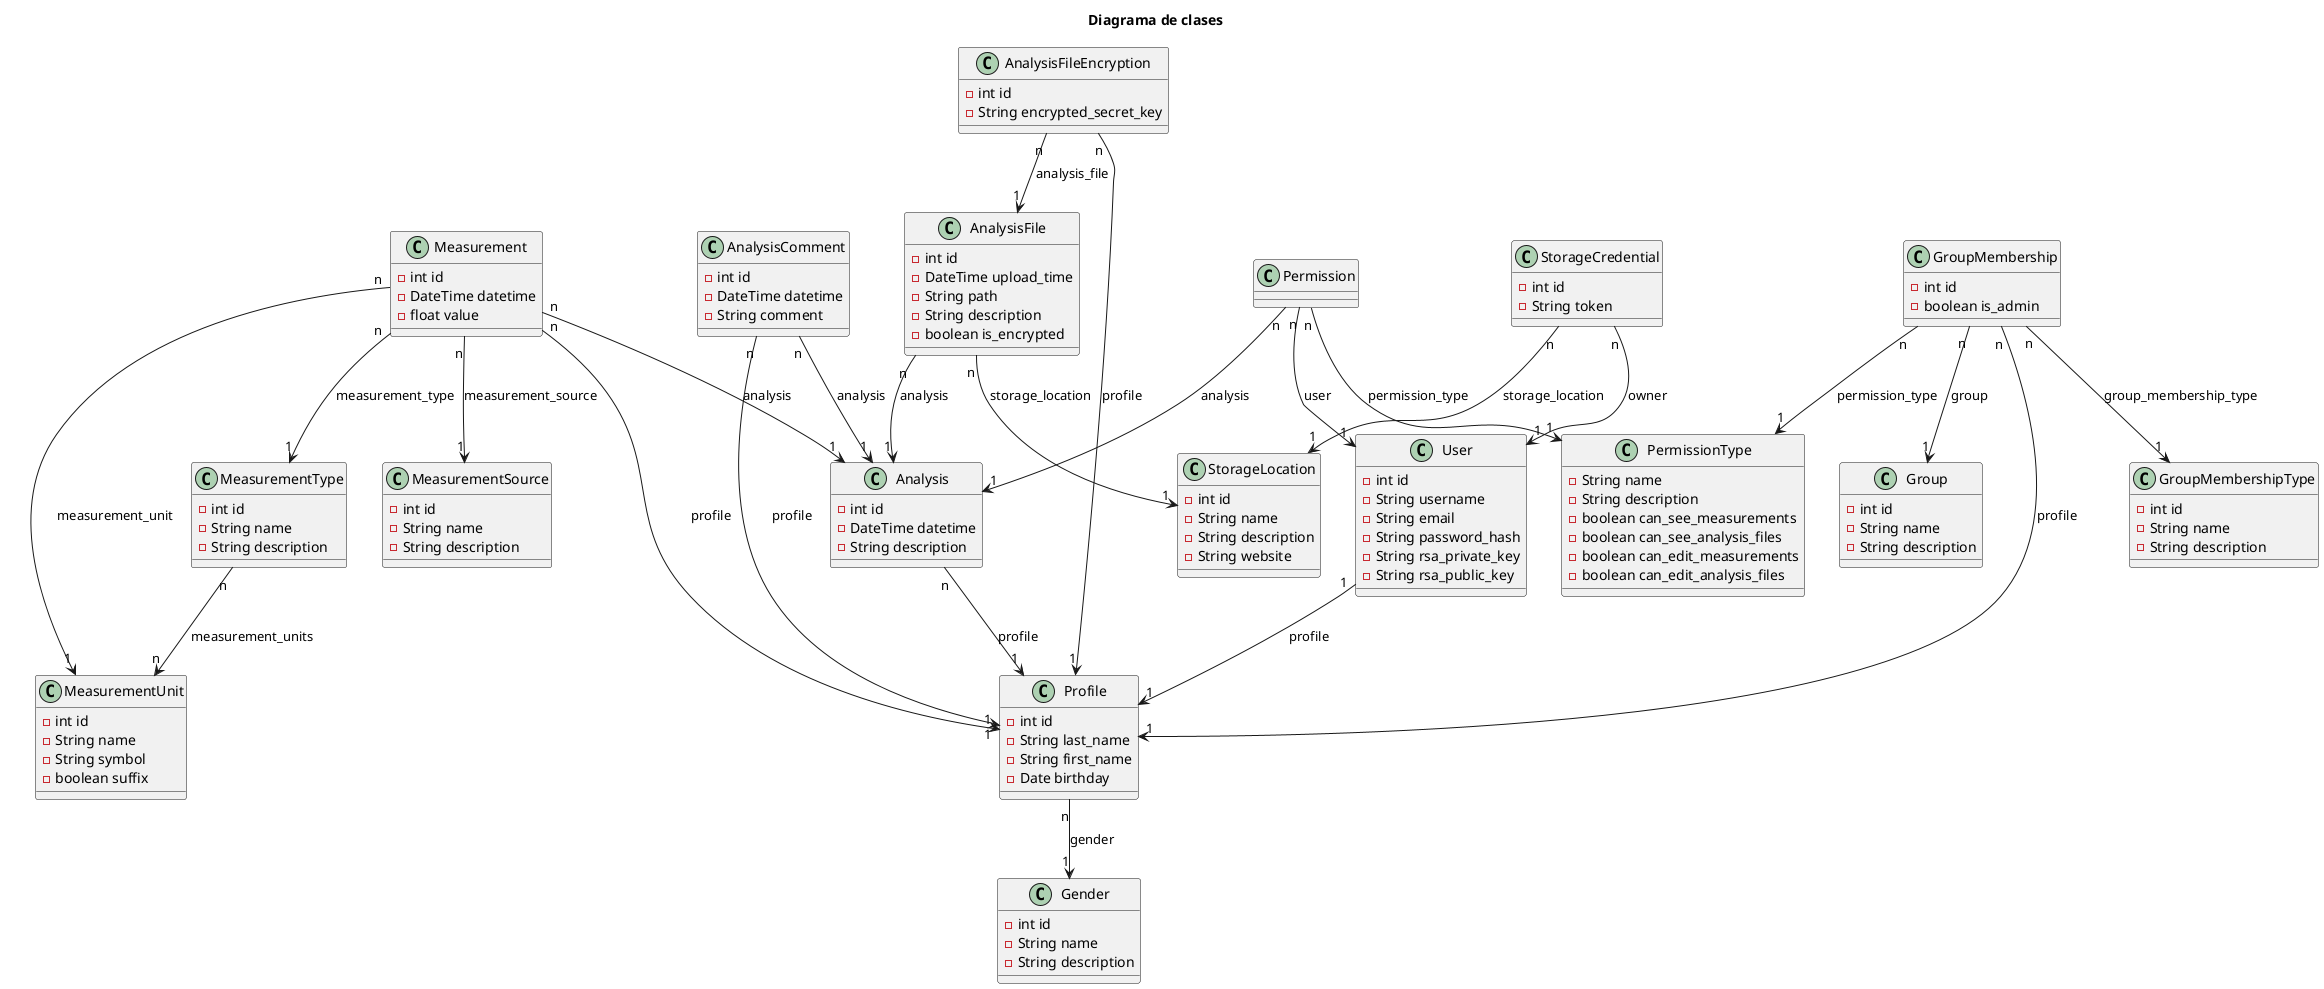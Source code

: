 @startuml diagramaClases.png

title Diagrama de clases

class Gender {
    -int id
    -String name
    -String description
}

class Measurement {
    -int id
    -DateTime datetime
    -float value
}

class MeasurementUnit {
    -int id
    -String name
    -String symbol
    -boolean suffix
}

class MeasurementType {
    -int id
    -String name
    -String description
}

class MeasurementSource {
    -int id
    -String name
    -String description
}

class Profile {
    -int id
    -String last_name
    -String first_name
    -Date birthday
}

class User {
    -int id
    -String username
    -String email
    -String password_hash
    -String rsa_private_key
    -String rsa_public_key
}

class Analysis {
    -int id
    -DateTime datetime
    -String description
}

class AnalysisFile {
    -int id
    -DateTime upload_time
    -String path
    -String description
    -boolean is_encrypted
}

class AnalysisFileEncryption {
    -int id
    -String encrypted_secret_key
}

class Permission {
}

class PermissionType {
    -String name
    -String description
    -boolean can_see_measurements
    -boolean can_see_analysis_files
    -boolean can_edit_measurements
    -boolean can_edit_analysis_files
}

class StorageLocation {
    -int id
    -String name
    -String description
    -String website
}

class StorageCredential {
    -int id
    -String token
}

class AnalysisComment {
    -int id
    -DateTime datetime
    -String comment
}

class Group {
    -int id
    -String name
    -String description
}

class GroupMembership {
    -int id
    -boolean is_admin
}

class GroupMembershipType {
    -int id
    -String name
    -String description
}

'Relaciones

Measurement "n" --> "1" MeasurementUnit : measurement_unit
Measurement "n" --> "1" MeasurementType : measurement_type
Measurement "n" --> "1" MeasurementSource : measurement_source
Measurement "n" --> "1" Analysis : analysis
Measurement "n" --> "1" Profile : profile

MeasurementType "n" --> "n" MeasurementUnit : measurement_units

Profile "n" --> "1" Gender : gender

User "1" --> "1" Profile : profile

AnalysisFile "n" --> "1" Analysis : analysis
AnalysisFile "n" --> "1" StorageLocation : storage_location
Analysis "n" --> "1" Profile : profile

AnalysisComment "n" --> "1" Analysis : "analysis"
AnalysisComment "n" --> "1" Profile : "profile"

AnalysisFileEncryption "n" --> "1" AnalysisFile : analysis_file
AnalysisFileEncryption "n" --> "1" Profile : profile

Permission "n" --> "1" Analysis : analysis
Permission "n" --> "1" PermissionType : permission_type
Permission "n" --> "1" User : user

StorageCredential "n" --> "1" User : owner
StorageCredential "n" --> "1" StorageLocation : storage_location

GroupMembership "n" --> "1" Group : group
GroupMembership "n" --> "1" GroupMembershipType : group_membership_type
GroupMembership "n" --> "1" Profile : profile
GroupMembership "n" --> "1" PermissionType : permission_type

@enduml
